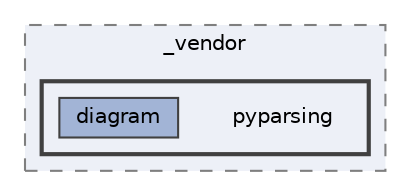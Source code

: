 digraph "C:/Users/LukeMabie/documents/Development/Password_Saver_Using_Django-master/venv/Lib/site-packages/pkg_resources/_vendor/pyparsing"
{
 // LATEX_PDF_SIZE
  bgcolor="transparent";
  edge [fontname=Helvetica,fontsize=10,labelfontname=Helvetica,labelfontsize=10];
  node [fontname=Helvetica,fontsize=10,shape=box,height=0.2,width=0.4];
  compound=true
  subgraph clusterdir_6e037d4c77184ff8932c92120b56bdd6 {
    graph [ bgcolor="#edf0f7", pencolor="grey50", label="_vendor", fontname=Helvetica,fontsize=10 style="filled,dashed", URL="dir_6e037d4c77184ff8932c92120b56bdd6.html",tooltip=""]
  subgraph clusterdir_0f19474374366584e258a84c3cdc5e70 {
    graph [ bgcolor="#edf0f7", pencolor="grey25", label="", fontname=Helvetica,fontsize=10 style="filled,bold", URL="dir_0f19474374366584e258a84c3cdc5e70.html",tooltip=""]
    dir_0f19474374366584e258a84c3cdc5e70 [shape=plaintext, label="pyparsing"];
  dir_a7ee81b5701ad03ade2ec28b669ccce1 [label="diagram", fillcolor="#a2b4d6", color="grey25", style="filled", URL="dir_a7ee81b5701ad03ade2ec28b669ccce1.html",tooltip=""];
  }
  }
}

